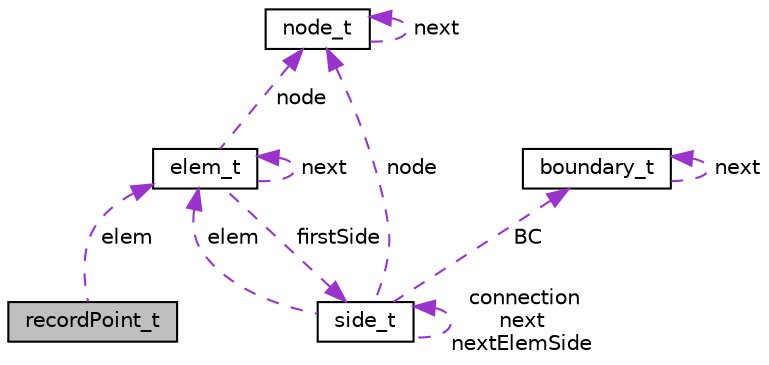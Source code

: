 digraph "recordPoint_t"
{
 // INTERACTIVE_SVG=YES
 // LATEX_PDF_SIZE
  edge [fontname="Helvetica",fontsize="10",labelfontname="Helvetica",labelfontsize="10"];
  node [fontname="Helvetica",fontsize="10",shape=record];
  Node1 [label="recordPoint_t",height=0.2,width=0.4,color="black", fillcolor="grey75", style="filled", fontcolor="black",tooltip="Recording point structure, used to output flow field at specific points."];
  Node2 -> Node1 [dir="back",color="darkorchid3",fontsize="10",style="dashed",label=" elem" ];
  Node2 [label="elem_t",height=0.2,width=0.4,color="black", fillcolor="white", style="filled",URL="$structelem__t.html",tooltip="Structure for a single element in the global element list."];
  Node2 -> Node2 [dir="back",color="darkorchid3",fontsize="10",style="dashed",label=" next" ];
  Node3 -> Node2 [dir="back",color="darkorchid3",fontsize="10",style="dashed",label=" node" ];
  Node3 [label="node_t",height=0.2,width=0.4,color="black", fillcolor="white", style="filled",URL="$structnode__t.html",tooltip="Structure for a single node in a linked list of nodes."];
  Node3 -> Node3 [dir="back",color="darkorchid3",fontsize="10",style="dashed",label=" next" ];
  Node4 -> Node2 [dir="back",color="darkorchid3",fontsize="10",style="dashed",label=" firstSide" ];
  Node4 [label="side_t",height=0.2,width=0.4,color="black", fillcolor="white", style="filled",URL="$structside__t.html",tooltip="Structure for a single side in the global side list."];
  Node2 -> Node4 [dir="back",color="darkorchid3",fontsize="10",style="dashed",label=" elem" ];
  Node3 -> Node4 [dir="back",color="darkorchid3",fontsize="10",style="dashed",label=" node" ];
  Node5 -> Node4 [dir="back",color="darkorchid3",fontsize="10",style="dashed",label=" BC" ];
  Node5 [label="boundary_t",height=0.2,width=0.4,color="black", fillcolor="white", style="filled",URL="$structboundary__t.html",tooltip="Structure that holds the information of a boundary condition."];
  Node5 -> Node5 [dir="back",color="darkorchid3",fontsize="10",style="dashed",label=" next" ];
  Node4 -> Node4 [dir="back",color="darkorchid3",fontsize="10",style="dashed",label=" connection\nnext\nnextElemSide" ];
}

